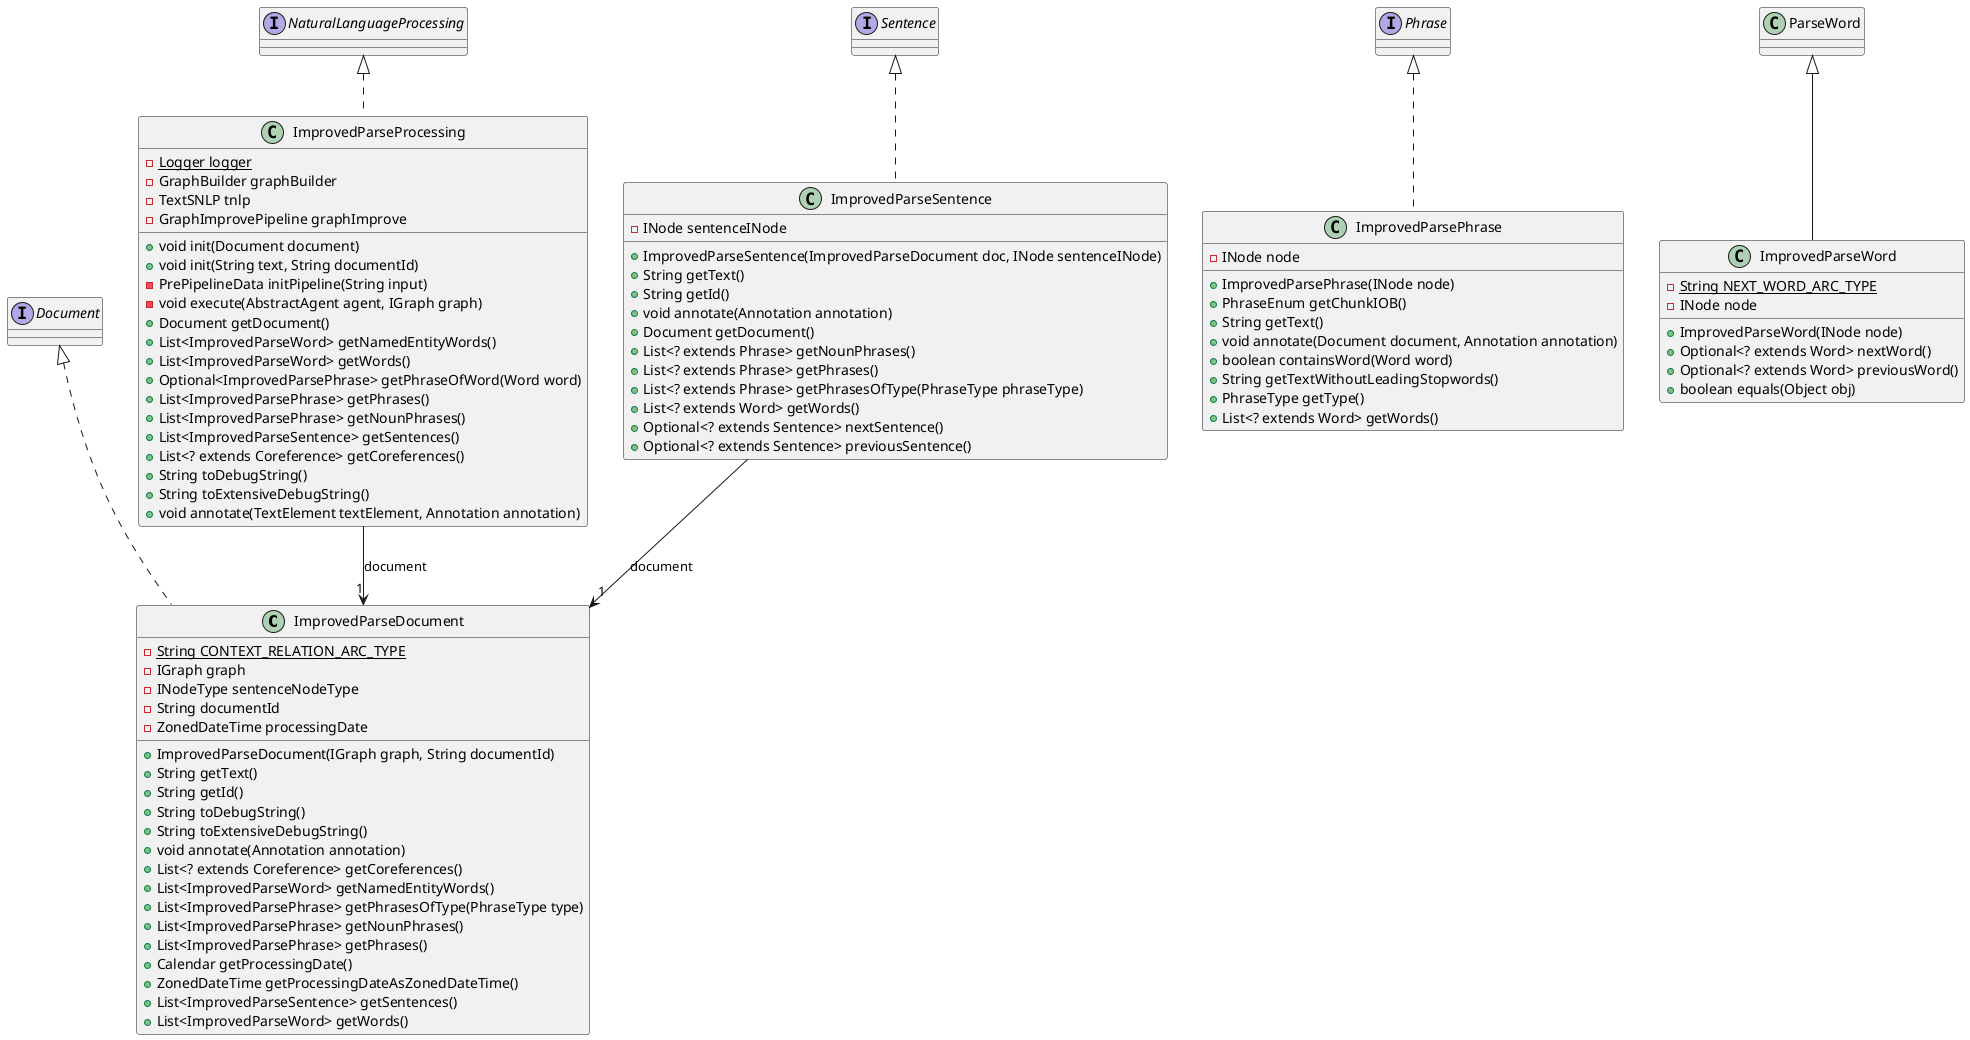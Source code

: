 @startuml
class ImprovedParseDocument [[java:edu.kit.ipd.are.graphimprove.nlp.accessdecorators.ImprovedParseDocument]] {
	-{static}String CONTEXT_RELATION_ARC_TYPE
	-IGraph graph
	-INodeType sentenceNodeType
	-String documentId
	-ZonedDateTime processingDate
	+ImprovedParseDocument(IGraph graph, String documentId)
	+String getText()
	+String getId()
	+String toDebugString()
	+String toExtensiveDebugString()
	+void annotate(Annotation annotation)
	+List<? extends Coreference> getCoreferences()
	+List<ImprovedParseWord> getNamedEntityWords()
	+List<ImprovedParsePhrase> getPhrasesOfType(PhraseType type)
	+List<ImprovedParsePhrase> getNounPhrases()
	+List<ImprovedParsePhrase> getPhrases()
	+Calendar getProcessingDate()
	+ZonedDateTime getProcessingDateAsZonedDateTime()
	+List<ImprovedParseSentence> getSentences()
	+List<ImprovedParseWord> getWords()
}
interface Document [[java:edu.kit.ipd.are.archdoclink.nlp.Document]] {
}
Document <|.. ImprovedParseDocument
class ImprovedParsePhrase [[java:edu.kit.ipd.are.graphimprove.nlp.accessdecorators.ImprovedParsePhrase]] {
	-INode node
	+ImprovedParsePhrase(INode node)
	+PhraseEnum getChunkIOB()
	+String getText()
	+void annotate(Document document, Annotation annotation)
	+boolean containsWord(Word word)
	+String getTextWithoutLeadingStopwords()
	+PhraseType getType()
	+List<? extends Word> getWords()
}
interface Phrase [[java:edu.kit.ipd.are.archdoclink.nlp.Phrase]] {
}
Phrase <|.. ImprovedParsePhrase
class ImprovedParseProcessing [[java:edu.kit.ipd.are.graphimprove.nlp.accessdecorators.ImprovedParseProcessing]] {
	-{static}Logger logger
	-GraphBuilder graphBuilder
	-TextSNLP tnlp
	-GraphImprovePipeline graphImprove
	+void init(Document document)
	+void init(String text, String documentId)
	-PrePipelineData initPipeline(String input)
	-void execute(AbstractAgent agent, IGraph graph)
	+Document getDocument()
	+List<ImprovedParseWord> getNamedEntityWords()
	+List<ImprovedParseWord> getWords()
	+Optional<ImprovedParsePhrase> getPhraseOfWord(Word word)
	+List<ImprovedParsePhrase> getPhrases()
	+List<ImprovedParsePhrase> getNounPhrases()
	+List<ImprovedParseSentence> getSentences()
	+List<? extends Coreference> getCoreferences()
	+String toDebugString()
	+String toExtensiveDebugString()
	+void annotate(TextElement textElement, Annotation annotation)
}
class ImprovedParseDocument [[java:edu.kit.ipd.are.graphimprove.nlp.accessdecorators.ImprovedParseDocument]] {
}
ImprovedParseProcessing --> "1" ImprovedParseDocument : document
interface NaturalLanguageProcessing [[java:edu.kit.ipd.are.archdoclink.nlp.NaturalLanguageProcessing]] {
}
NaturalLanguageProcessing <|.. ImprovedParseProcessing
class ImprovedParseSentence [[java:edu.kit.ipd.are.graphimprove.nlp.accessdecorators.ImprovedParseSentence]] {
	-INode sentenceINode
	+ImprovedParseSentence(ImprovedParseDocument doc, INode sentenceINode)
	+String getText()
	+String getId()
	+void annotate(Annotation annotation)
	+Document getDocument()
	+List<? extends Phrase> getNounPhrases()
	+List<? extends Phrase> getPhrases()
	+List<? extends Phrase> getPhrasesOfType(PhraseType phraseType)
	+List<? extends Word> getWords()
	+Optional<? extends Sentence> nextSentence()
	+Optional<? extends Sentence> previousSentence()
}
class ImprovedParseDocument [[java:edu.kit.ipd.are.graphimprove.nlp.accessdecorators.ImprovedParseDocument]] {
}
ImprovedParseSentence --> "1" ImprovedParseDocument : document
interface Sentence [[java:edu.kit.ipd.are.archdoclink.nlp.Sentence]] {
}
Sentence <|.. ImprovedParseSentence
class ImprovedParseWord [[java:edu.kit.ipd.are.graphimprove.nlp.accessdecorators.ImprovedParseWord]] {
	-{static}String NEXT_WORD_ARC_TYPE
	-INode node
	+ImprovedParseWord(INode node)
	+Optional<? extends Word> nextWord()
	+Optional<? extends Word> previousWord()
	+boolean equals(Object obj)
}
class ParseWord [[java:edu.kit.ipd.are.archdoclink.nlp.parse.ParseWord]] {
}
ParseWord <|-- ImprovedParseWord
@enduml
